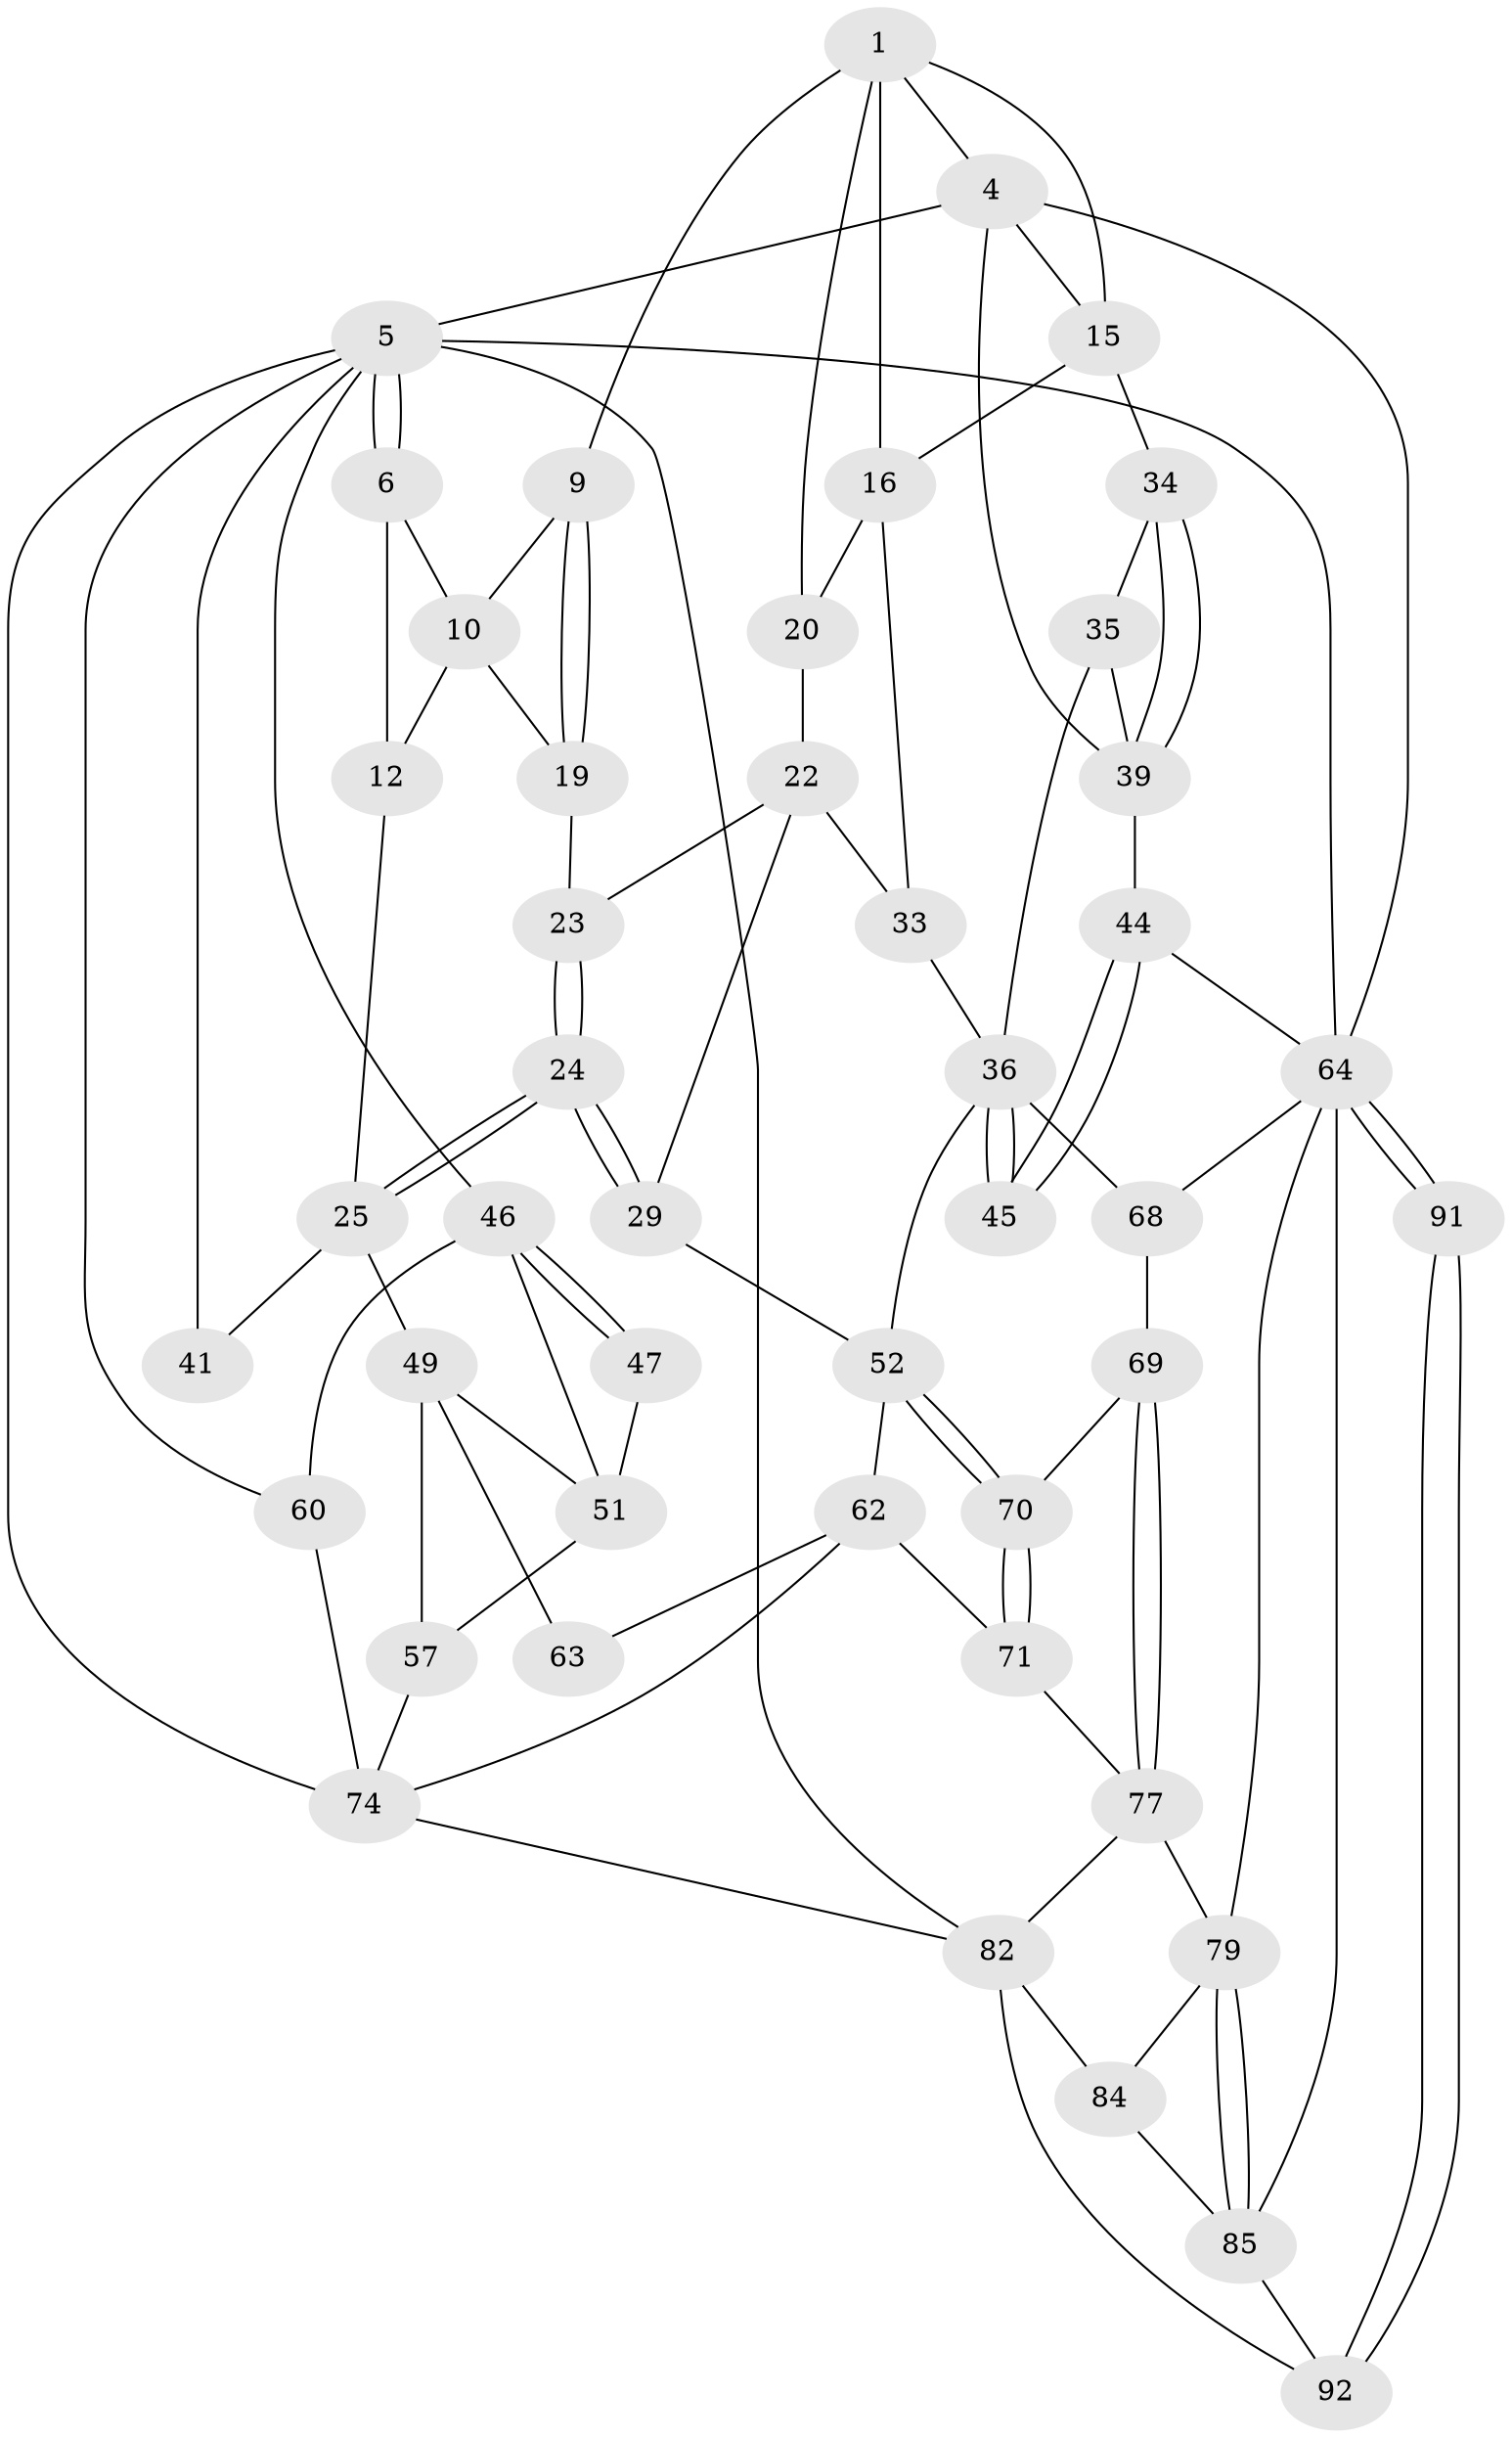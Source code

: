 // original degree distribution, {3: 0.03260869565217391, 4: 0.2391304347826087, 6: 0.2391304347826087, 5: 0.4891304347826087}
// Generated by graph-tools (version 1.1) at 2025/16/03/09/25 04:16:46]
// undirected, 46 vertices, 98 edges
graph export_dot {
graph [start="1"]
  node [color=gray90,style=filled];
  1 [pos="+0.6844752520735364+0",super="+2+8"];
  4 [pos="+1+0",super="+18"];
  5 [pos="+0+0",super="+42+61"];
  6 [pos="+0+0",super="+7"];
  9 [pos="+0.5189598121037009+0.13971520125576262"];
  10 [pos="+0.40769642228955144+0",super="+11"];
  12 [pos="+0.22608909118954326+0.24766989507801035"];
  15 [pos="+0.8477964500061562+0.05726179974004857",super="+17"];
  16 [pos="+0.7590655411966574+0.1991673170913919",super="+30"];
  19 [pos="+0.40300954362293206+0.1662994840104986"];
  20 [pos="+0.5663090484442377+0.18314222956805284",super="+21"];
  22 [pos="+0.4664208864822349+0.2322126241525628",super="+27"];
  23 [pos="+0.4437135798724544+0.23149597637186525"];
  24 [pos="+0.407549362963578+0.4367716993760533"];
  25 [pos="+0.3570103936852415+0.4227879227775256",super="+26"];
  29 [pos="+0.4165044079687103+0.4402677895938906"];
  33 [pos="+0.6427355469363292+0.4034379404409187"];
  34 [pos="+0.8502287692800933+0.3120130050026449"];
  35 [pos="+0.860402561092267+0.39553121088309057"];
  36 [pos="+0.855385041590611+0.4466384338400049",super="+37"];
  39 [pos="+1+0.4047522755268844",super="+43"];
  41 [pos="+0.20412970098536468+0.36830728097446075"];
  44 [pos="+1+0.5973060886338093"];
  45 [pos="+1+0.5895222270622893"];
  46 [pos="+0+0.4602514350147019",super="+59"];
  47 [pos="+0+0.46337552283675254",super="+48"];
  49 [pos="+0.1798172092260107+0.6001006550531258",super="+54+50"];
  51 [pos="+0.07782205812174561+0.5174291630295744",super="+55"];
  52 [pos="+0.5474114956295443+0.6116943495649652",super="+53"];
  57 [pos="+0.1540771132780053+0.7073304503920418"];
  60 [pos="+0+0.849046815657848",super="+81"];
  62 [pos="+0.3874122787467379+0.6988708106604419",super="+72"];
  63 [pos="+0.25616167113762733+0.6653911073644576"];
  64 [pos="+1+1",super="+65"];
  68 [pos="+0.7799617977900337+0.6431200415282394"];
  69 [pos="+0.6391527061121117+0.7378156721977921"];
  70 [pos="+0.5820343719194924+0.697083886894629"];
  71 [pos="+0.46038301813244437+0.7861130403033773"];
  74 [pos="+0.38724286770075045+0.7926819747495124",super="+75"];
  77 [pos="+0.6421939294301069+0.8036161566412537",super="+78"];
  79 [pos="+0.8179119207535744+0.8265961143172915",super="+80"];
  82 [pos="+0.527781007897366+0.9337769597893079",super="+83"];
  84 [pos="+0.6687797639442173+0.9401587168484073"];
  85 [pos="+0.8383416331380905+0.8825225558487547",super="+86"];
  91 [pos="+1+1"];
  92 [pos="+0.7183150561457221+1"];
  1 -- 16;
  1 -- 4;
  1 -- 20;
  1 -- 15;
  1 -- 9;
  4 -- 5;
  4 -- 64;
  4 -- 39;
  4 -- 15;
  5 -- 6;
  5 -- 6;
  5 -- 41;
  5 -- 46;
  5 -- 64;
  5 -- 60;
  5 -- 74;
  5 -- 82;
  6 -- 12;
  6 -- 10;
  9 -- 10;
  9 -- 19;
  9 -- 19;
  10 -- 19;
  10 -- 12;
  12 -- 25;
  15 -- 16 [weight=2];
  15 -- 34;
  16 -- 33;
  16 -- 20;
  19 -- 23;
  20 -- 22 [weight=2];
  22 -- 23;
  22 -- 33;
  22 -- 29;
  23 -- 24;
  23 -- 24;
  24 -- 25;
  24 -- 25;
  24 -- 29;
  24 -- 29;
  25 -- 49 [weight=2];
  25 -- 41;
  29 -- 52;
  33 -- 36;
  34 -- 35;
  34 -- 39;
  34 -- 39;
  35 -- 36;
  35 -- 39;
  36 -- 45 [weight=2];
  36 -- 45;
  36 -- 68;
  36 -- 52;
  39 -- 44;
  44 -- 45;
  44 -- 45;
  44 -- 64;
  46 -- 47;
  46 -- 47;
  46 -- 60;
  46 -- 51;
  47 -- 51 [weight=2];
  49 -- 63 [weight=2];
  49 -- 51;
  49 -- 57;
  51 -- 57;
  52 -- 70;
  52 -- 70;
  52 -- 62;
  57 -- 74;
  60 -- 74 [weight=2];
  62 -- 63;
  62 -- 74;
  62 -- 71;
  64 -- 91 [weight=2];
  64 -- 91;
  64 -- 68;
  64 -- 85;
  64 -- 79;
  68 -- 69;
  69 -- 70;
  69 -- 77;
  69 -- 77;
  70 -- 71;
  70 -- 71;
  71 -- 77;
  74 -- 82;
  77 -- 79;
  77 -- 82;
  79 -- 85;
  79 -- 85;
  79 -- 84;
  82 -- 84;
  82 -- 92;
  84 -- 85;
  85 -- 92;
  91 -- 92;
  91 -- 92;
}
